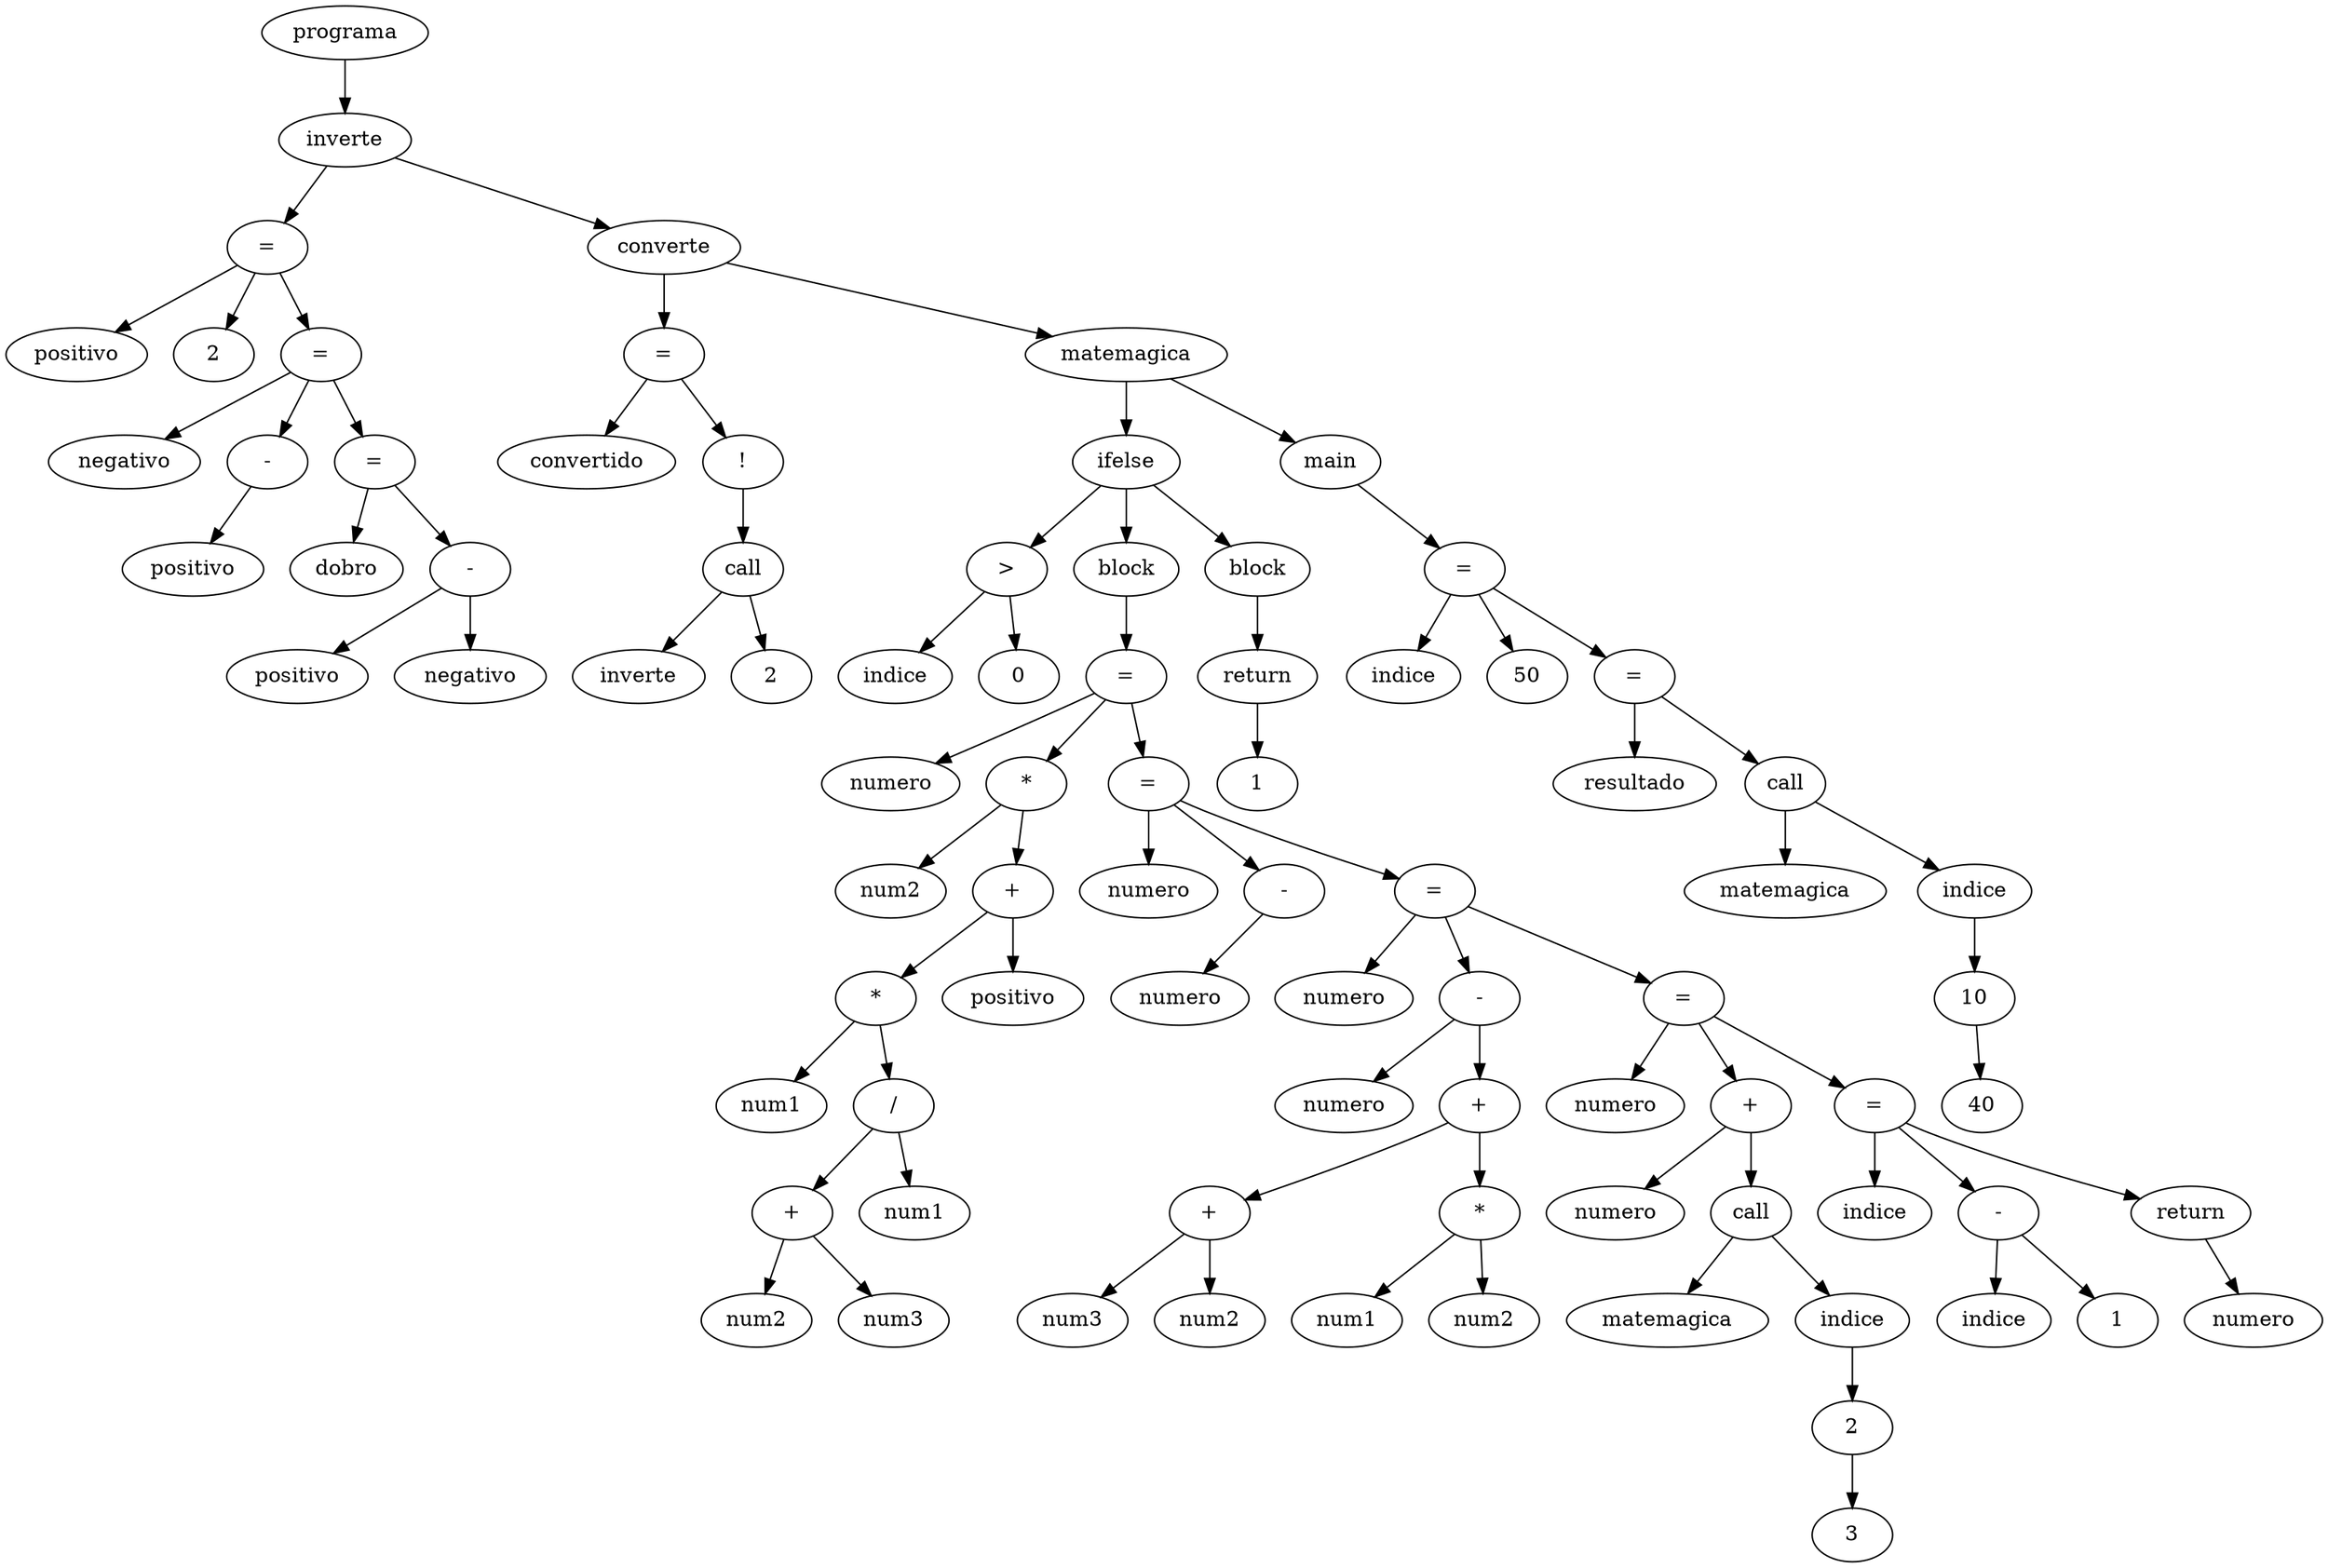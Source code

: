 digraph G {
node_0x81b4958 [label="positivo"]
node_0x81b4998 [label="2"]
node_0x81b49b0 [label="="]
node_0x81b49b0 -> node_0x81b4958
node_0x81b49b0 -> node_0x81b4998
node_0x81b49c8 [label="negativo"]
node_0x81b49e0 [label="positivo"]
node_0x81b49f8 [label="-"]
node_0x81b49f8 -> node_0x81b49e0
node_0x81b4a10 [label="="]
node_0x81b4a10 -> node_0x81b49c8
node_0x81b4a10 -> node_0x81b49f8
node_0x81b4a28 [label="dobro"]
node_0x81b4a40 [label="positivo"]
node_0x81b4a58 [label="negativo"]
node_0x81b4a70 [label="-"]
node_0x81b4a70 -> node_0x81b4a40
node_0x81b4a70 -> node_0x81b4a58
node_0x81b4a88 [label="="]
node_0x81b4a88 -> node_0x81b4a28
node_0x81b4a88 -> node_0x81b4a70
node_0x81b4a10 -> node_0x81b4a88
node_0x81b49b0 -> node_0x81b4a10
node_0x81b4aa0 [label="inverte"]
node_0x81b4aa0 -> node_0x81b49b0
node_0x81b4b08 [label="convertido"]
node_0x81b4b20 [label="inverte"]
node_0x81b4b38 [label="2"]
node_0x81b4b68 [label="call"]
node_0x81b4b68 -> node_0x81b4b20
node_0x81b4b68 -> node_0x81b4b38
node_0x81b4b50 [label="!"]
node_0x81b4b50 -> node_0x81b4b68
node_0x81b4b80 [label="="]
node_0x81b4b80 -> node_0x81b4b08
node_0x81b4b80 -> node_0x81b4b50
node_0x81b4b98 [label="converte"]
node_0x81b4b98 -> node_0x81b4b80
node_0x81b4c50 [label="indice"]
node_0x81b4c90 [label="0"]
node_0x81b4ca8 [label=">"]
node_0x81b4ca8 -> node_0x81b4c50
node_0x81b4ca8 -> node_0x81b4c90
node_0x81b4cc0 [label="numero"]
node_0x81b4cd8 [label="num2"]
node_0x81b4cf0 [label="num1"]
node_0x81b4d08 [label="num2"]
node_0x81b4d20 [label="num3"]
node_0x81b4d38 [label="+"]
node_0x81b4d38 -> node_0x81b4d08
node_0x81b4d38 -> node_0x81b4d20
node_0x81b4d50 [label="num1"]
node_0x81b4d68 [label="/"]
node_0x81b4d68 -> node_0x81b4d38
node_0x81b4d68 -> node_0x81b4d50
node_0x81b4d80 [label="*"]
node_0x81b4d80 -> node_0x81b4cf0
node_0x81b4d80 -> node_0x81b4d68
node_0x81b4d98 [label="positivo"]
node_0x81b4db0 [label="+"]
node_0x81b4db0 -> node_0x81b4d80
node_0x81b4db0 -> node_0x81b4d98
node_0x81b4dc8 [label="*"]
node_0x81b4dc8 -> node_0x81b4cd8
node_0x81b4dc8 -> node_0x81b4db0
node_0x81b4de0 [label="="]
node_0x81b4de0 -> node_0x81b4cc0
node_0x81b4de0 -> node_0x81b4dc8
node_0x81b4df8 [label="numero"]
node_0x81b4e10 [label="numero"]
node_0x81b4e28 [label="-"]
node_0x81b4e28 -> node_0x81b4e10
node_0x81b4e40 [label="="]
node_0x81b4e40 -> node_0x81b4df8
node_0x81b4e40 -> node_0x81b4e28
node_0x81b4e58 [label="numero"]
node_0x81b4e70 [label="numero"]
node_0x81b4e88 [label="num3"]
node_0x81b4ea0 [label="num2"]
node_0x81b4eb8 [label="+"]
node_0x81b4eb8 -> node_0x81b4e88
node_0x81b4eb8 -> node_0x81b4ea0
node_0x81b4ed0 [label="num1"]
node_0x81b4ee8 [label="num2"]
node_0x81b4f00 [label="*"]
node_0x81b4f00 -> node_0x81b4ed0
node_0x81b4f00 -> node_0x81b4ee8
node_0x81b4f18 [label="+"]
node_0x81b4f18 -> node_0x81b4eb8
node_0x81b4f18 -> node_0x81b4f00
node_0x81b4f30 [label="-"]
node_0x81b4f30 -> node_0x81b4e70
node_0x81b4f30 -> node_0x81b4f18
node_0x81b4f48 [label="="]
node_0x81b4f48 -> node_0x81b4e58
node_0x81b4f48 -> node_0x81b4f30
node_0x81b4f60 [label="numero"]
node_0x81b4f78 [label="numero"]
node_0x81b4f90 [label="matemagica"]
node_0x81b4fa8 [label="indice"]
node_0x81b4fc0 [label="2"]
node_0x81b5000 [label="3"]
node_0x81b4fc0 -> node_0x81b5000
node_0x81b4fa8 -> node_0x81b4fc0
node_0x81b5030 [label="call"]
node_0x81b5030 -> node_0x81b4f90
node_0x81b5030 -> node_0x81b4fa8
node_0x81b5018 [label="+"]
node_0x81b5018 -> node_0x81b4f78
node_0x81b5018 -> node_0x81b5030
node_0x81b5048 [label="="]
node_0x81b5048 -> node_0x81b4f60
node_0x81b5048 -> node_0x81b5018
node_0x81b5060 [label="indice"]
node_0x81b5078 [label="indice"]
node_0x81b50b8 [label="1"]
node_0x81b50d0 [label="-"]
node_0x81b50d0 -> node_0x81b5078
node_0x81b50d0 -> node_0x81b50b8
node_0x81b50e8 [label="="]
node_0x81b50e8 -> node_0x81b5060
node_0x81b50e8 -> node_0x81b50d0
node_0x81b5100 [label="numero"]
node_0x81b5118 [label="return"]
node_0x81b5118 -> node_0x81b5100
node_0x81b50e8 -> node_0x81b5118
node_0x81b5048 -> node_0x81b50e8
node_0x81b4f48 -> node_0x81b5048
node_0x81b4e40 -> node_0x81b4f48
node_0x81b4de0 -> node_0x81b4e40
node_0x81b5148 [label="block"]
node_0x81b5148 -> node_0x81b4de0
node_0x81b5130 [label="1"]
node_0x81b5160 [label="return"]
node_0x81b5160 -> node_0x81b5130
node_0x81b5178 [label="block"]
node_0x81b5178 -> node_0x81b5160
node_0x81b5190 [label="ifelse"]
node_0x81b5190 -> node_0x81b4ca8
node_0x81b5190 -> node_0x81b5148
node_0x81b5190 -> node_0x81b5178
node_0x81b51c0 [label="matemagica"]
node_0x81b51c0 -> node_0x81b5190
node_0x81b51e8 [label="indice"]
node_0x81b5228 [label="50"]
node_0x81b5240 [label="="]
node_0x81b5240 -> node_0x81b51e8
node_0x81b5240 -> node_0x81b5228
node_0x81b5258 [label="resultado"]
node_0x81b5270 [label="matemagica"]
node_0x81b5288 [label="indice"]
node_0x81b52c8 [label="10"]
node_0x81b5308 [label="40"]
node_0x81b52c8 -> node_0x81b5308
node_0x81b5288 -> node_0x81b52c8
node_0x81b5338 [label="call"]
node_0x81b5338 -> node_0x81b5270
node_0x81b5338 -> node_0x81b5288
node_0x81b5320 [label="="]
node_0x81b5320 -> node_0x81b5258
node_0x81b5320 -> node_0x81b5338
node_0x81b5240 -> node_0x81b5320
node_0x81b5368 [label="main"]
node_0x81b5368 -> node_0x81b5240
node_0x81b51c0 -> node_0x81b5368
node_0x81b4b98 -> node_0x81b51c0
node_0x81b5350 [label="programa"]
node_0x81b5350 -> node_0x81b4aa0
node_0x81b4aa0 -> node_0x81b4b98
}
